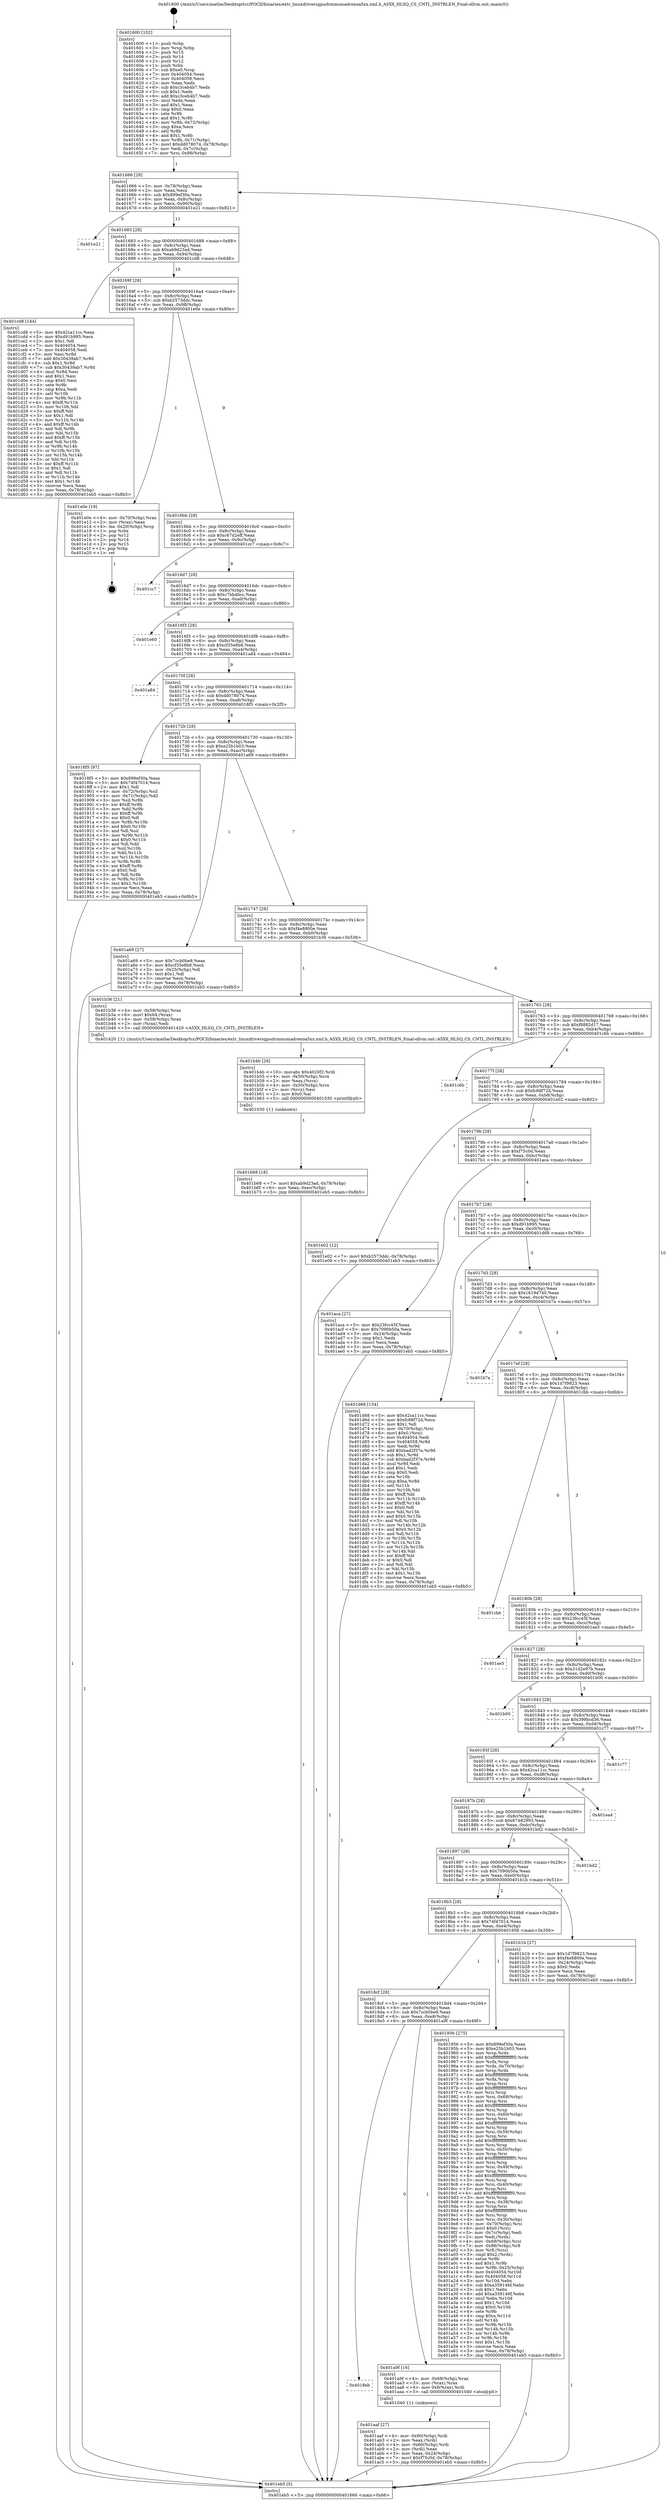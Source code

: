 digraph "0x401600" {
  label = "0x401600 (/mnt/c/Users/mathe/Desktop/tcc/POCII/binaries/extr_linuxdriversgpudrmmsmadrenoa5xx.xml.h_A5XX_HLSQ_CS_CNTL_INSTRLEN_Final-ollvm.out::main(0))"
  labelloc = "t"
  node[shape=record]

  Entry [label="",width=0.3,height=0.3,shape=circle,fillcolor=black,style=filled]
  "0x401666" [label="{
     0x401666 [29]\l
     | [instrs]\l
     &nbsp;&nbsp;0x401666 \<+3\>: mov -0x78(%rbp),%eax\l
     &nbsp;&nbsp;0x401669 \<+2\>: mov %eax,%ecx\l
     &nbsp;&nbsp;0x40166b \<+6\>: sub $0x899ef30a,%ecx\l
     &nbsp;&nbsp;0x401671 \<+6\>: mov %eax,-0x8c(%rbp)\l
     &nbsp;&nbsp;0x401677 \<+6\>: mov %ecx,-0x90(%rbp)\l
     &nbsp;&nbsp;0x40167d \<+6\>: je 0000000000401e21 \<main+0x821\>\l
  }"]
  "0x401e21" [label="{
     0x401e21\l
  }", style=dashed]
  "0x401683" [label="{
     0x401683 [28]\l
     | [instrs]\l
     &nbsp;&nbsp;0x401683 \<+5\>: jmp 0000000000401688 \<main+0x88\>\l
     &nbsp;&nbsp;0x401688 \<+6\>: mov -0x8c(%rbp),%eax\l
     &nbsp;&nbsp;0x40168e \<+5\>: sub $0xab9d23ad,%eax\l
     &nbsp;&nbsp;0x401693 \<+6\>: mov %eax,-0x94(%rbp)\l
     &nbsp;&nbsp;0x401699 \<+6\>: je 0000000000401cd8 \<main+0x6d8\>\l
  }"]
  Exit [label="",width=0.3,height=0.3,shape=circle,fillcolor=black,style=filled,peripheries=2]
  "0x401cd8" [label="{
     0x401cd8 [144]\l
     | [instrs]\l
     &nbsp;&nbsp;0x401cd8 \<+5\>: mov $0x42ca11cc,%eax\l
     &nbsp;&nbsp;0x401cdd \<+5\>: mov $0xd91b995,%ecx\l
     &nbsp;&nbsp;0x401ce2 \<+2\>: mov $0x1,%dl\l
     &nbsp;&nbsp;0x401ce4 \<+7\>: mov 0x404054,%esi\l
     &nbsp;&nbsp;0x401ceb \<+7\>: mov 0x404058,%edi\l
     &nbsp;&nbsp;0x401cf2 \<+3\>: mov %esi,%r8d\l
     &nbsp;&nbsp;0x401cf5 \<+7\>: add $0x30439ab7,%r8d\l
     &nbsp;&nbsp;0x401cfc \<+4\>: sub $0x1,%r8d\l
     &nbsp;&nbsp;0x401d00 \<+7\>: sub $0x30439ab7,%r8d\l
     &nbsp;&nbsp;0x401d07 \<+4\>: imul %r8d,%esi\l
     &nbsp;&nbsp;0x401d0b \<+3\>: and $0x1,%esi\l
     &nbsp;&nbsp;0x401d0e \<+3\>: cmp $0x0,%esi\l
     &nbsp;&nbsp;0x401d11 \<+4\>: sete %r9b\l
     &nbsp;&nbsp;0x401d15 \<+3\>: cmp $0xa,%edi\l
     &nbsp;&nbsp;0x401d18 \<+4\>: setl %r10b\l
     &nbsp;&nbsp;0x401d1c \<+3\>: mov %r9b,%r11b\l
     &nbsp;&nbsp;0x401d1f \<+4\>: xor $0xff,%r11b\l
     &nbsp;&nbsp;0x401d23 \<+3\>: mov %r10b,%bl\l
     &nbsp;&nbsp;0x401d26 \<+3\>: xor $0xff,%bl\l
     &nbsp;&nbsp;0x401d29 \<+3\>: xor $0x1,%dl\l
     &nbsp;&nbsp;0x401d2c \<+3\>: mov %r11b,%r14b\l
     &nbsp;&nbsp;0x401d2f \<+4\>: and $0xff,%r14b\l
     &nbsp;&nbsp;0x401d33 \<+3\>: and %dl,%r9b\l
     &nbsp;&nbsp;0x401d36 \<+3\>: mov %bl,%r15b\l
     &nbsp;&nbsp;0x401d39 \<+4\>: and $0xff,%r15b\l
     &nbsp;&nbsp;0x401d3d \<+3\>: and %dl,%r10b\l
     &nbsp;&nbsp;0x401d40 \<+3\>: or %r9b,%r14b\l
     &nbsp;&nbsp;0x401d43 \<+3\>: or %r10b,%r15b\l
     &nbsp;&nbsp;0x401d46 \<+3\>: xor %r15b,%r14b\l
     &nbsp;&nbsp;0x401d49 \<+3\>: or %bl,%r11b\l
     &nbsp;&nbsp;0x401d4c \<+4\>: xor $0xff,%r11b\l
     &nbsp;&nbsp;0x401d50 \<+3\>: or $0x1,%dl\l
     &nbsp;&nbsp;0x401d53 \<+3\>: and %dl,%r11b\l
     &nbsp;&nbsp;0x401d56 \<+3\>: or %r11b,%r14b\l
     &nbsp;&nbsp;0x401d59 \<+4\>: test $0x1,%r14b\l
     &nbsp;&nbsp;0x401d5d \<+3\>: cmovne %ecx,%eax\l
     &nbsp;&nbsp;0x401d60 \<+3\>: mov %eax,-0x78(%rbp)\l
     &nbsp;&nbsp;0x401d63 \<+5\>: jmp 0000000000401eb5 \<main+0x8b5\>\l
  }"]
  "0x40169f" [label="{
     0x40169f [28]\l
     | [instrs]\l
     &nbsp;&nbsp;0x40169f \<+5\>: jmp 00000000004016a4 \<main+0xa4\>\l
     &nbsp;&nbsp;0x4016a4 \<+6\>: mov -0x8c(%rbp),%eax\l
     &nbsp;&nbsp;0x4016aa \<+5\>: sub $0xb2573ddc,%eax\l
     &nbsp;&nbsp;0x4016af \<+6\>: mov %eax,-0x98(%rbp)\l
     &nbsp;&nbsp;0x4016b5 \<+6\>: je 0000000000401e0e \<main+0x80e\>\l
  }"]
  "0x401b68" [label="{
     0x401b68 [18]\l
     | [instrs]\l
     &nbsp;&nbsp;0x401b68 \<+7\>: movl $0xab9d23ad,-0x78(%rbp)\l
     &nbsp;&nbsp;0x401b6f \<+6\>: mov %eax,-0xec(%rbp)\l
     &nbsp;&nbsp;0x401b75 \<+5\>: jmp 0000000000401eb5 \<main+0x8b5\>\l
  }"]
  "0x401e0e" [label="{
     0x401e0e [19]\l
     | [instrs]\l
     &nbsp;&nbsp;0x401e0e \<+4\>: mov -0x70(%rbp),%rax\l
     &nbsp;&nbsp;0x401e12 \<+2\>: mov (%rax),%eax\l
     &nbsp;&nbsp;0x401e14 \<+4\>: lea -0x20(%rbp),%rsp\l
     &nbsp;&nbsp;0x401e18 \<+1\>: pop %rbx\l
     &nbsp;&nbsp;0x401e19 \<+2\>: pop %r12\l
     &nbsp;&nbsp;0x401e1b \<+2\>: pop %r14\l
     &nbsp;&nbsp;0x401e1d \<+2\>: pop %r15\l
     &nbsp;&nbsp;0x401e1f \<+1\>: pop %rbp\l
     &nbsp;&nbsp;0x401e20 \<+1\>: ret\l
  }"]
  "0x4016bb" [label="{
     0x4016bb [28]\l
     | [instrs]\l
     &nbsp;&nbsp;0x4016bb \<+5\>: jmp 00000000004016c0 \<main+0xc0\>\l
     &nbsp;&nbsp;0x4016c0 \<+6\>: mov -0x8c(%rbp),%eax\l
     &nbsp;&nbsp;0x4016c6 \<+5\>: sub $0xc67d2eff,%eax\l
     &nbsp;&nbsp;0x4016cb \<+6\>: mov %eax,-0x9c(%rbp)\l
     &nbsp;&nbsp;0x4016d1 \<+6\>: je 0000000000401cc7 \<main+0x6c7\>\l
  }"]
  "0x401b4b" [label="{
     0x401b4b [29]\l
     | [instrs]\l
     &nbsp;&nbsp;0x401b4b \<+10\>: movabs $0x4020f2,%rdi\l
     &nbsp;&nbsp;0x401b55 \<+4\>: mov -0x50(%rbp),%rcx\l
     &nbsp;&nbsp;0x401b59 \<+2\>: mov %eax,(%rcx)\l
     &nbsp;&nbsp;0x401b5b \<+4\>: mov -0x50(%rbp),%rcx\l
     &nbsp;&nbsp;0x401b5f \<+2\>: mov (%rcx),%esi\l
     &nbsp;&nbsp;0x401b61 \<+2\>: mov $0x0,%al\l
     &nbsp;&nbsp;0x401b63 \<+5\>: call 0000000000401030 \<printf@plt\>\l
     | [calls]\l
     &nbsp;&nbsp;0x401030 \{1\} (unknown)\l
  }"]
  "0x401cc7" [label="{
     0x401cc7\l
  }", style=dashed]
  "0x4016d7" [label="{
     0x4016d7 [28]\l
     | [instrs]\l
     &nbsp;&nbsp;0x4016d7 \<+5\>: jmp 00000000004016dc \<main+0xdc\>\l
     &nbsp;&nbsp;0x4016dc \<+6\>: mov -0x8c(%rbp),%eax\l
     &nbsp;&nbsp;0x4016e2 \<+5\>: sub $0xc7bb4bcc,%eax\l
     &nbsp;&nbsp;0x4016e7 \<+6\>: mov %eax,-0xa0(%rbp)\l
     &nbsp;&nbsp;0x4016ed \<+6\>: je 0000000000401e60 \<main+0x860\>\l
  }"]
  "0x401aaf" [label="{
     0x401aaf [27]\l
     | [instrs]\l
     &nbsp;&nbsp;0x401aaf \<+4\>: mov -0x60(%rbp),%rdi\l
     &nbsp;&nbsp;0x401ab3 \<+2\>: mov %eax,(%rdi)\l
     &nbsp;&nbsp;0x401ab5 \<+4\>: mov -0x60(%rbp),%rdi\l
     &nbsp;&nbsp;0x401ab9 \<+2\>: mov (%rdi),%eax\l
     &nbsp;&nbsp;0x401abb \<+3\>: mov %eax,-0x24(%rbp)\l
     &nbsp;&nbsp;0x401abe \<+7\>: movl $0xf75c0d,-0x78(%rbp)\l
     &nbsp;&nbsp;0x401ac5 \<+5\>: jmp 0000000000401eb5 \<main+0x8b5\>\l
  }"]
  "0x401e60" [label="{
     0x401e60\l
  }", style=dashed]
  "0x4016f3" [label="{
     0x4016f3 [28]\l
     | [instrs]\l
     &nbsp;&nbsp;0x4016f3 \<+5\>: jmp 00000000004016f8 \<main+0xf8\>\l
     &nbsp;&nbsp;0x4016f8 \<+6\>: mov -0x8c(%rbp),%eax\l
     &nbsp;&nbsp;0x4016fe \<+5\>: sub $0xcf35e8b8,%eax\l
     &nbsp;&nbsp;0x401703 \<+6\>: mov %eax,-0xa4(%rbp)\l
     &nbsp;&nbsp;0x401709 \<+6\>: je 0000000000401a84 \<main+0x484\>\l
  }"]
  "0x4018eb" [label="{
     0x4018eb\l
  }", style=dashed]
  "0x401a84" [label="{
     0x401a84\l
  }", style=dashed]
  "0x40170f" [label="{
     0x40170f [28]\l
     | [instrs]\l
     &nbsp;&nbsp;0x40170f \<+5\>: jmp 0000000000401714 \<main+0x114\>\l
     &nbsp;&nbsp;0x401714 \<+6\>: mov -0x8c(%rbp),%eax\l
     &nbsp;&nbsp;0x40171a \<+5\>: sub $0xdd078074,%eax\l
     &nbsp;&nbsp;0x40171f \<+6\>: mov %eax,-0xa8(%rbp)\l
     &nbsp;&nbsp;0x401725 \<+6\>: je 00000000004018f5 \<main+0x2f5\>\l
  }"]
  "0x401a9f" [label="{
     0x401a9f [16]\l
     | [instrs]\l
     &nbsp;&nbsp;0x401a9f \<+4\>: mov -0x68(%rbp),%rax\l
     &nbsp;&nbsp;0x401aa3 \<+3\>: mov (%rax),%rax\l
     &nbsp;&nbsp;0x401aa6 \<+4\>: mov 0x8(%rax),%rdi\l
     &nbsp;&nbsp;0x401aaa \<+5\>: call 0000000000401040 \<atoi@plt\>\l
     | [calls]\l
     &nbsp;&nbsp;0x401040 \{1\} (unknown)\l
  }"]
  "0x4018f5" [label="{
     0x4018f5 [97]\l
     | [instrs]\l
     &nbsp;&nbsp;0x4018f5 \<+5\>: mov $0x899ef30a,%eax\l
     &nbsp;&nbsp;0x4018fa \<+5\>: mov $0x74f47014,%ecx\l
     &nbsp;&nbsp;0x4018ff \<+2\>: mov $0x1,%dl\l
     &nbsp;&nbsp;0x401901 \<+4\>: mov -0x72(%rbp),%sil\l
     &nbsp;&nbsp;0x401905 \<+4\>: mov -0x71(%rbp),%dil\l
     &nbsp;&nbsp;0x401909 \<+3\>: mov %sil,%r8b\l
     &nbsp;&nbsp;0x40190c \<+4\>: xor $0xff,%r8b\l
     &nbsp;&nbsp;0x401910 \<+3\>: mov %dil,%r9b\l
     &nbsp;&nbsp;0x401913 \<+4\>: xor $0xff,%r9b\l
     &nbsp;&nbsp;0x401917 \<+3\>: xor $0x0,%dl\l
     &nbsp;&nbsp;0x40191a \<+3\>: mov %r8b,%r10b\l
     &nbsp;&nbsp;0x40191d \<+4\>: and $0x0,%r10b\l
     &nbsp;&nbsp;0x401921 \<+3\>: and %dl,%sil\l
     &nbsp;&nbsp;0x401924 \<+3\>: mov %r9b,%r11b\l
     &nbsp;&nbsp;0x401927 \<+4\>: and $0x0,%r11b\l
     &nbsp;&nbsp;0x40192b \<+3\>: and %dl,%dil\l
     &nbsp;&nbsp;0x40192e \<+3\>: or %sil,%r10b\l
     &nbsp;&nbsp;0x401931 \<+3\>: or %dil,%r11b\l
     &nbsp;&nbsp;0x401934 \<+3\>: xor %r11b,%r10b\l
     &nbsp;&nbsp;0x401937 \<+3\>: or %r9b,%r8b\l
     &nbsp;&nbsp;0x40193a \<+4\>: xor $0xff,%r8b\l
     &nbsp;&nbsp;0x40193e \<+3\>: or $0x0,%dl\l
     &nbsp;&nbsp;0x401941 \<+3\>: and %dl,%r8b\l
     &nbsp;&nbsp;0x401944 \<+3\>: or %r8b,%r10b\l
     &nbsp;&nbsp;0x401947 \<+4\>: test $0x1,%r10b\l
     &nbsp;&nbsp;0x40194b \<+3\>: cmovne %ecx,%eax\l
     &nbsp;&nbsp;0x40194e \<+3\>: mov %eax,-0x78(%rbp)\l
     &nbsp;&nbsp;0x401951 \<+5\>: jmp 0000000000401eb5 \<main+0x8b5\>\l
  }"]
  "0x40172b" [label="{
     0x40172b [28]\l
     | [instrs]\l
     &nbsp;&nbsp;0x40172b \<+5\>: jmp 0000000000401730 \<main+0x130\>\l
     &nbsp;&nbsp;0x401730 \<+6\>: mov -0x8c(%rbp),%eax\l
     &nbsp;&nbsp;0x401736 \<+5\>: sub $0xe25b1b03,%eax\l
     &nbsp;&nbsp;0x40173b \<+6\>: mov %eax,-0xac(%rbp)\l
     &nbsp;&nbsp;0x401741 \<+6\>: je 0000000000401a69 \<main+0x469\>\l
  }"]
  "0x401eb5" [label="{
     0x401eb5 [5]\l
     | [instrs]\l
     &nbsp;&nbsp;0x401eb5 \<+5\>: jmp 0000000000401666 \<main+0x66\>\l
  }"]
  "0x401600" [label="{
     0x401600 [102]\l
     | [instrs]\l
     &nbsp;&nbsp;0x401600 \<+1\>: push %rbp\l
     &nbsp;&nbsp;0x401601 \<+3\>: mov %rsp,%rbp\l
     &nbsp;&nbsp;0x401604 \<+2\>: push %r15\l
     &nbsp;&nbsp;0x401606 \<+2\>: push %r14\l
     &nbsp;&nbsp;0x401608 \<+2\>: push %r12\l
     &nbsp;&nbsp;0x40160a \<+1\>: push %rbx\l
     &nbsp;&nbsp;0x40160b \<+7\>: sub $0xe0,%rsp\l
     &nbsp;&nbsp;0x401612 \<+7\>: mov 0x404054,%eax\l
     &nbsp;&nbsp;0x401619 \<+7\>: mov 0x404058,%ecx\l
     &nbsp;&nbsp;0x401620 \<+2\>: mov %eax,%edx\l
     &nbsp;&nbsp;0x401622 \<+6\>: sub $0xc3ceb4b7,%edx\l
     &nbsp;&nbsp;0x401628 \<+3\>: sub $0x1,%edx\l
     &nbsp;&nbsp;0x40162b \<+6\>: add $0xc3ceb4b7,%edx\l
     &nbsp;&nbsp;0x401631 \<+3\>: imul %edx,%eax\l
     &nbsp;&nbsp;0x401634 \<+3\>: and $0x1,%eax\l
     &nbsp;&nbsp;0x401637 \<+3\>: cmp $0x0,%eax\l
     &nbsp;&nbsp;0x40163a \<+4\>: sete %r8b\l
     &nbsp;&nbsp;0x40163e \<+4\>: and $0x1,%r8b\l
     &nbsp;&nbsp;0x401642 \<+4\>: mov %r8b,-0x72(%rbp)\l
     &nbsp;&nbsp;0x401646 \<+3\>: cmp $0xa,%ecx\l
     &nbsp;&nbsp;0x401649 \<+4\>: setl %r8b\l
     &nbsp;&nbsp;0x40164d \<+4\>: and $0x1,%r8b\l
     &nbsp;&nbsp;0x401651 \<+4\>: mov %r8b,-0x71(%rbp)\l
     &nbsp;&nbsp;0x401655 \<+7\>: movl $0xdd078074,-0x78(%rbp)\l
     &nbsp;&nbsp;0x40165c \<+3\>: mov %edi,-0x7c(%rbp)\l
     &nbsp;&nbsp;0x40165f \<+7\>: mov %rsi,-0x88(%rbp)\l
  }"]
  "0x4018cf" [label="{
     0x4018cf [28]\l
     | [instrs]\l
     &nbsp;&nbsp;0x4018cf \<+5\>: jmp 00000000004018d4 \<main+0x2d4\>\l
     &nbsp;&nbsp;0x4018d4 \<+6\>: mov -0x8c(%rbp),%eax\l
     &nbsp;&nbsp;0x4018da \<+5\>: sub $0x7ccb0be8,%eax\l
     &nbsp;&nbsp;0x4018df \<+6\>: mov %eax,-0xe8(%rbp)\l
     &nbsp;&nbsp;0x4018e5 \<+6\>: je 0000000000401a9f \<main+0x49f\>\l
  }"]
  "0x401a69" [label="{
     0x401a69 [27]\l
     | [instrs]\l
     &nbsp;&nbsp;0x401a69 \<+5\>: mov $0x7ccb0be8,%eax\l
     &nbsp;&nbsp;0x401a6e \<+5\>: mov $0xcf35e8b8,%ecx\l
     &nbsp;&nbsp;0x401a73 \<+3\>: mov -0x25(%rbp),%dl\l
     &nbsp;&nbsp;0x401a76 \<+3\>: test $0x1,%dl\l
     &nbsp;&nbsp;0x401a79 \<+3\>: cmovne %ecx,%eax\l
     &nbsp;&nbsp;0x401a7c \<+3\>: mov %eax,-0x78(%rbp)\l
     &nbsp;&nbsp;0x401a7f \<+5\>: jmp 0000000000401eb5 \<main+0x8b5\>\l
  }"]
  "0x401747" [label="{
     0x401747 [28]\l
     | [instrs]\l
     &nbsp;&nbsp;0x401747 \<+5\>: jmp 000000000040174c \<main+0x14c\>\l
     &nbsp;&nbsp;0x40174c \<+6\>: mov -0x8c(%rbp),%eax\l
     &nbsp;&nbsp;0x401752 \<+5\>: sub $0xf4e8800e,%eax\l
     &nbsp;&nbsp;0x401757 \<+6\>: mov %eax,-0xb0(%rbp)\l
     &nbsp;&nbsp;0x40175d \<+6\>: je 0000000000401b36 \<main+0x536\>\l
  }"]
  "0x401956" [label="{
     0x401956 [275]\l
     | [instrs]\l
     &nbsp;&nbsp;0x401956 \<+5\>: mov $0x899ef30a,%eax\l
     &nbsp;&nbsp;0x40195b \<+5\>: mov $0xe25b1b03,%ecx\l
     &nbsp;&nbsp;0x401960 \<+3\>: mov %rsp,%rdx\l
     &nbsp;&nbsp;0x401963 \<+4\>: add $0xfffffffffffffff0,%rdx\l
     &nbsp;&nbsp;0x401967 \<+3\>: mov %rdx,%rsp\l
     &nbsp;&nbsp;0x40196a \<+4\>: mov %rdx,-0x70(%rbp)\l
     &nbsp;&nbsp;0x40196e \<+3\>: mov %rsp,%rdx\l
     &nbsp;&nbsp;0x401971 \<+4\>: add $0xfffffffffffffff0,%rdx\l
     &nbsp;&nbsp;0x401975 \<+3\>: mov %rdx,%rsp\l
     &nbsp;&nbsp;0x401978 \<+3\>: mov %rsp,%rsi\l
     &nbsp;&nbsp;0x40197b \<+4\>: add $0xfffffffffffffff0,%rsi\l
     &nbsp;&nbsp;0x40197f \<+3\>: mov %rsi,%rsp\l
     &nbsp;&nbsp;0x401982 \<+4\>: mov %rsi,-0x68(%rbp)\l
     &nbsp;&nbsp;0x401986 \<+3\>: mov %rsp,%rsi\l
     &nbsp;&nbsp;0x401989 \<+4\>: add $0xfffffffffffffff0,%rsi\l
     &nbsp;&nbsp;0x40198d \<+3\>: mov %rsi,%rsp\l
     &nbsp;&nbsp;0x401990 \<+4\>: mov %rsi,-0x60(%rbp)\l
     &nbsp;&nbsp;0x401994 \<+3\>: mov %rsp,%rsi\l
     &nbsp;&nbsp;0x401997 \<+4\>: add $0xfffffffffffffff0,%rsi\l
     &nbsp;&nbsp;0x40199b \<+3\>: mov %rsi,%rsp\l
     &nbsp;&nbsp;0x40199e \<+4\>: mov %rsi,-0x58(%rbp)\l
     &nbsp;&nbsp;0x4019a2 \<+3\>: mov %rsp,%rsi\l
     &nbsp;&nbsp;0x4019a5 \<+4\>: add $0xfffffffffffffff0,%rsi\l
     &nbsp;&nbsp;0x4019a9 \<+3\>: mov %rsi,%rsp\l
     &nbsp;&nbsp;0x4019ac \<+4\>: mov %rsi,-0x50(%rbp)\l
     &nbsp;&nbsp;0x4019b0 \<+3\>: mov %rsp,%rsi\l
     &nbsp;&nbsp;0x4019b3 \<+4\>: add $0xfffffffffffffff0,%rsi\l
     &nbsp;&nbsp;0x4019b7 \<+3\>: mov %rsi,%rsp\l
     &nbsp;&nbsp;0x4019ba \<+4\>: mov %rsi,-0x48(%rbp)\l
     &nbsp;&nbsp;0x4019be \<+3\>: mov %rsp,%rsi\l
     &nbsp;&nbsp;0x4019c1 \<+4\>: add $0xfffffffffffffff0,%rsi\l
     &nbsp;&nbsp;0x4019c5 \<+3\>: mov %rsi,%rsp\l
     &nbsp;&nbsp;0x4019c8 \<+4\>: mov %rsi,-0x40(%rbp)\l
     &nbsp;&nbsp;0x4019cc \<+3\>: mov %rsp,%rsi\l
     &nbsp;&nbsp;0x4019cf \<+4\>: add $0xfffffffffffffff0,%rsi\l
     &nbsp;&nbsp;0x4019d3 \<+3\>: mov %rsi,%rsp\l
     &nbsp;&nbsp;0x4019d6 \<+4\>: mov %rsi,-0x38(%rbp)\l
     &nbsp;&nbsp;0x4019da \<+3\>: mov %rsp,%rsi\l
     &nbsp;&nbsp;0x4019dd \<+4\>: add $0xfffffffffffffff0,%rsi\l
     &nbsp;&nbsp;0x4019e1 \<+3\>: mov %rsi,%rsp\l
     &nbsp;&nbsp;0x4019e4 \<+4\>: mov %rsi,-0x30(%rbp)\l
     &nbsp;&nbsp;0x4019e8 \<+4\>: mov -0x70(%rbp),%rsi\l
     &nbsp;&nbsp;0x4019ec \<+6\>: movl $0x0,(%rsi)\l
     &nbsp;&nbsp;0x4019f2 \<+3\>: mov -0x7c(%rbp),%edi\l
     &nbsp;&nbsp;0x4019f5 \<+2\>: mov %edi,(%rdx)\l
     &nbsp;&nbsp;0x4019f7 \<+4\>: mov -0x68(%rbp),%rsi\l
     &nbsp;&nbsp;0x4019fb \<+7\>: mov -0x88(%rbp),%r8\l
     &nbsp;&nbsp;0x401a02 \<+3\>: mov %r8,(%rsi)\l
     &nbsp;&nbsp;0x401a05 \<+3\>: cmpl $0x2,(%rdx)\l
     &nbsp;&nbsp;0x401a08 \<+4\>: setne %r9b\l
     &nbsp;&nbsp;0x401a0c \<+4\>: and $0x1,%r9b\l
     &nbsp;&nbsp;0x401a10 \<+4\>: mov %r9b,-0x25(%rbp)\l
     &nbsp;&nbsp;0x401a14 \<+8\>: mov 0x404054,%r10d\l
     &nbsp;&nbsp;0x401a1c \<+8\>: mov 0x404058,%r11d\l
     &nbsp;&nbsp;0x401a24 \<+3\>: mov %r10d,%ebx\l
     &nbsp;&nbsp;0x401a27 \<+6\>: sub $0xa359146f,%ebx\l
     &nbsp;&nbsp;0x401a2d \<+3\>: sub $0x1,%ebx\l
     &nbsp;&nbsp;0x401a30 \<+6\>: add $0xa359146f,%ebx\l
     &nbsp;&nbsp;0x401a36 \<+4\>: imul %ebx,%r10d\l
     &nbsp;&nbsp;0x401a3a \<+4\>: and $0x1,%r10d\l
     &nbsp;&nbsp;0x401a3e \<+4\>: cmp $0x0,%r10d\l
     &nbsp;&nbsp;0x401a42 \<+4\>: sete %r9b\l
     &nbsp;&nbsp;0x401a46 \<+4\>: cmp $0xa,%r11d\l
     &nbsp;&nbsp;0x401a4a \<+4\>: setl %r14b\l
     &nbsp;&nbsp;0x401a4e \<+3\>: mov %r9b,%r15b\l
     &nbsp;&nbsp;0x401a51 \<+3\>: and %r14b,%r15b\l
     &nbsp;&nbsp;0x401a54 \<+3\>: xor %r14b,%r9b\l
     &nbsp;&nbsp;0x401a57 \<+3\>: or %r9b,%r15b\l
     &nbsp;&nbsp;0x401a5a \<+4\>: test $0x1,%r15b\l
     &nbsp;&nbsp;0x401a5e \<+3\>: cmovne %ecx,%eax\l
     &nbsp;&nbsp;0x401a61 \<+3\>: mov %eax,-0x78(%rbp)\l
     &nbsp;&nbsp;0x401a64 \<+5\>: jmp 0000000000401eb5 \<main+0x8b5\>\l
  }"]
  "0x401b36" [label="{
     0x401b36 [21]\l
     | [instrs]\l
     &nbsp;&nbsp;0x401b36 \<+4\>: mov -0x58(%rbp),%rax\l
     &nbsp;&nbsp;0x401b3a \<+6\>: movl $0x64,(%rax)\l
     &nbsp;&nbsp;0x401b40 \<+4\>: mov -0x58(%rbp),%rax\l
     &nbsp;&nbsp;0x401b44 \<+2\>: mov (%rax),%edi\l
     &nbsp;&nbsp;0x401b46 \<+5\>: call 0000000000401420 \<A5XX_HLSQ_CS_CNTL_INSTRLEN\>\l
     | [calls]\l
     &nbsp;&nbsp;0x401420 \{1\} (/mnt/c/Users/mathe/Desktop/tcc/POCII/binaries/extr_linuxdriversgpudrmmsmadrenoa5xx.xml.h_A5XX_HLSQ_CS_CNTL_INSTRLEN_Final-ollvm.out::A5XX_HLSQ_CS_CNTL_INSTRLEN)\l
  }"]
  "0x401763" [label="{
     0x401763 [28]\l
     | [instrs]\l
     &nbsp;&nbsp;0x401763 \<+5\>: jmp 0000000000401768 \<main+0x168\>\l
     &nbsp;&nbsp;0x401768 \<+6\>: mov -0x8c(%rbp),%eax\l
     &nbsp;&nbsp;0x40176e \<+5\>: sub $0xf8882d17,%eax\l
     &nbsp;&nbsp;0x401773 \<+6\>: mov %eax,-0xb4(%rbp)\l
     &nbsp;&nbsp;0x401779 \<+6\>: je 0000000000401c6b \<main+0x66b\>\l
  }"]
  "0x4018b3" [label="{
     0x4018b3 [28]\l
     | [instrs]\l
     &nbsp;&nbsp;0x4018b3 \<+5\>: jmp 00000000004018b8 \<main+0x2b8\>\l
     &nbsp;&nbsp;0x4018b8 \<+6\>: mov -0x8c(%rbp),%eax\l
     &nbsp;&nbsp;0x4018be \<+5\>: sub $0x74f47014,%eax\l
     &nbsp;&nbsp;0x4018c3 \<+6\>: mov %eax,-0xe4(%rbp)\l
     &nbsp;&nbsp;0x4018c9 \<+6\>: je 0000000000401956 \<main+0x356\>\l
  }"]
  "0x401c6b" [label="{
     0x401c6b\l
  }", style=dashed]
  "0x40177f" [label="{
     0x40177f [28]\l
     | [instrs]\l
     &nbsp;&nbsp;0x40177f \<+5\>: jmp 0000000000401784 \<main+0x184\>\l
     &nbsp;&nbsp;0x401784 \<+6\>: mov -0x8c(%rbp),%eax\l
     &nbsp;&nbsp;0x40178a \<+5\>: sub $0xfc88f72d,%eax\l
     &nbsp;&nbsp;0x40178f \<+6\>: mov %eax,-0xb8(%rbp)\l
     &nbsp;&nbsp;0x401795 \<+6\>: je 0000000000401e02 \<main+0x802\>\l
  }"]
  "0x401b1b" [label="{
     0x401b1b [27]\l
     | [instrs]\l
     &nbsp;&nbsp;0x401b1b \<+5\>: mov $0x1d7f9823,%eax\l
     &nbsp;&nbsp;0x401b20 \<+5\>: mov $0xf4e8800e,%ecx\l
     &nbsp;&nbsp;0x401b25 \<+3\>: mov -0x24(%rbp),%edx\l
     &nbsp;&nbsp;0x401b28 \<+3\>: cmp $0x0,%edx\l
     &nbsp;&nbsp;0x401b2b \<+3\>: cmove %ecx,%eax\l
     &nbsp;&nbsp;0x401b2e \<+3\>: mov %eax,-0x78(%rbp)\l
     &nbsp;&nbsp;0x401b31 \<+5\>: jmp 0000000000401eb5 \<main+0x8b5\>\l
  }"]
  "0x401e02" [label="{
     0x401e02 [12]\l
     | [instrs]\l
     &nbsp;&nbsp;0x401e02 \<+7\>: movl $0xb2573ddc,-0x78(%rbp)\l
     &nbsp;&nbsp;0x401e09 \<+5\>: jmp 0000000000401eb5 \<main+0x8b5\>\l
  }"]
  "0x40179b" [label="{
     0x40179b [28]\l
     | [instrs]\l
     &nbsp;&nbsp;0x40179b \<+5\>: jmp 00000000004017a0 \<main+0x1a0\>\l
     &nbsp;&nbsp;0x4017a0 \<+6\>: mov -0x8c(%rbp),%eax\l
     &nbsp;&nbsp;0x4017a6 \<+5\>: sub $0xf75c0d,%eax\l
     &nbsp;&nbsp;0x4017ab \<+6\>: mov %eax,-0xbc(%rbp)\l
     &nbsp;&nbsp;0x4017b1 \<+6\>: je 0000000000401aca \<main+0x4ca\>\l
  }"]
  "0x401897" [label="{
     0x401897 [28]\l
     | [instrs]\l
     &nbsp;&nbsp;0x401897 \<+5\>: jmp 000000000040189c \<main+0x29c\>\l
     &nbsp;&nbsp;0x40189c \<+6\>: mov -0x8c(%rbp),%eax\l
     &nbsp;&nbsp;0x4018a2 \<+5\>: sub $0x7090b50a,%eax\l
     &nbsp;&nbsp;0x4018a7 \<+6\>: mov %eax,-0xe0(%rbp)\l
     &nbsp;&nbsp;0x4018ad \<+6\>: je 0000000000401b1b \<main+0x51b\>\l
  }"]
  "0x401aca" [label="{
     0x401aca [27]\l
     | [instrs]\l
     &nbsp;&nbsp;0x401aca \<+5\>: mov $0x23fcc45f,%eax\l
     &nbsp;&nbsp;0x401acf \<+5\>: mov $0x7090b50a,%ecx\l
     &nbsp;&nbsp;0x401ad4 \<+3\>: mov -0x24(%rbp),%edx\l
     &nbsp;&nbsp;0x401ad7 \<+3\>: cmp $0x1,%edx\l
     &nbsp;&nbsp;0x401ada \<+3\>: cmovl %ecx,%eax\l
     &nbsp;&nbsp;0x401add \<+3\>: mov %eax,-0x78(%rbp)\l
     &nbsp;&nbsp;0x401ae0 \<+5\>: jmp 0000000000401eb5 \<main+0x8b5\>\l
  }"]
  "0x4017b7" [label="{
     0x4017b7 [28]\l
     | [instrs]\l
     &nbsp;&nbsp;0x4017b7 \<+5\>: jmp 00000000004017bc \<main+0x1bc\>\l
     &nbsp;&nbsp;0x4017bc \<+6\>: mov -0x8c(%rbp),%eax\l
     &nbsp;&nbsp;0x4017c2 \<+5\>: sub $0xd91b995,%eax\l
     &nbsp;&nbsp;0x4017c7 \<+6\>: mov %eax,-0xc0(%rbp)\l
     &nbsp;&nbsp;0x4017cd \<+6\>: je 0000000000401d68 \<main+0x768\>\l
  }"]
  "0x401bd2" [label="{
     0x401bd2\l
  }", style=dashed]
  "0x401d68" [label="{
     0x401d68 [154]\l
     | [instrs]\l
     &nbsp;&nbsp;0x401d68 \<+5\>: mov $0x42ca11cc,%eax\l
     &nbsp;&nbsp;0x401d6d \<+5\>: mov $0xfc88f72d,%ecx\l
     &nbsp;&nbsp;0x401d72 \<+2\>: mov $0x1,%dl\l
     &nbsp;&nbsp;0x401d74 \<+4\>: mov -0x70(%rbp),%rsi\l
     &nbsp;&nbsp;0x401d78 \<+6\>: movl $0x0,(%rsi)\l
     &nbsp;&nbsp;0x401d7e \<+7\>: mov 0x404054,%edi\l
     &nbsp;&nbsp;0x401d85 \<+8\>: mov 0x404058,%r8d\l
     &nbsp;&nbsp;0x401d8d \<+3\>: mov %edi,%r9d\l
     &nbsp;&nbsp;0x401d90 \<+7\>: add $0xbad2f37e,%r9d\l
     &nbsp;&nbsp;0x401d97 \<+4\>: sub $0x1,%r9d\l
     &nbsp;&nbsp;0x401d9b \<+7\>: sub $0xbad2f37e,%r9d\l
     &nbsp;&nbsp;0x401da2 \<+4\>: imul %r9d,%edi\l
     &nbsp;&nbsp;0x401da6 \<+3\>: and $0x1,%edi\l
     &nbsp;&nbsp;0x401da9 \<+3\>: cmp $0x0,%edi\l
     &nbsp;&nbsp;0x401dac \<+4\>: sete %r10b\l
     &nbsp;&nbsp;0x401db0 \<+4\>: cmp $0xa,%r8d\l
     &nbsp;&nbsp;0x401db4 \<+4\>: setl %r11b\l
     &nbsp;&nbsp;0x401db8 \<+3\>: mov %r10b,%bl\l
     &nbsp;&nbsp;0x401dbb \<+3\>: xor $0xff,%bl\l
     &nbsp;&nbsp;0x401dbe \<+3\>: mov %r11b,%r14b\l
     &nbsp;&nbsp;0x401dc1 \<+4\>: xor $0xff,%r14b\l
     &nbsp;&nbsp;0x401dc5 \<+3\>: xor $0x0,%dl\l
     &nbsp;&nbsp;0x401dc8 \<+3\>: mov %bl,%r15b\l
     &nbsp;&nbsp;0x401dcb \<+4\>: and $0x0,%r15b\l
     &nbsp;&nbsp;0x401dcf \<+3\>: and %dl,%r10b\l
     &nbsp;&nbsp;0x401dd2 \<+3\>: mov %r14b,%r12b\l
     &nbsp;&nbsp;0x401dd5 \<+4\>: and $0x0,%r12b\l
     &nbsp;&nbsp;0x401dd9 \<+3\>: and %dl,%r11b\l
     &nbsp;&nbsp;0x401ddc \<+3\>: or %r10b,%r15b\l
     &nbsp;&nbsp;0x401ddf \<+3\>: or %r11b,%r12b\l
     &nbsp;&nbsp;0x401de2 \<+3\>: xor %r12b,%r15b\l
     &nbsp;&nbsp;0x401de5 \<+3\>: or %r14b,%bl\l
     &nbsp;&nbsp;0x401de8 \<+3\>: xor $0xff,%bl\l
     &nbsp;&nbsp;0x401deb \<+3\>: or $0x0,%dl\l
     &nbsp;&nbsp;0x401dee \<+2\>: and %dl,%bl\l
     &nbsp;&nbsp;0x401df0 \<+3\>: or %bl,%r15b\l
     &nbsp;&nbsp;0x401df3 \<+4\>: test $0x1,%r15b\l
     &nbsp;&nbsp;0x401df7 \<+3\>: cmovne %ecx,%eax\l
     &nbsp;&nbsp;0x401dfa \<+3\>: mov %eax,-0x78(%rbp)\l
     &nbsp;&nbsp;0x401dfd \<+5\>: jmp 0000000000401eb5 \<main+0x8b5\>\l
  }"]
  "0x4017d3" [label="{
     0x4017d3 [28]\l
     | [instrs]\l
     &nbsp;&nbsp;0x4017d3 \<+5\>: jmp 00000000004017d8 \<main+0x1d8\>\l
     &nbsp;&nbsp;0x4017d8 \<+6\>: mov -0x8c(%rbp),%eax\l
     &nbsp;&nbsp;0x4017de \<+5\>: sub $0x1619d740,%eax\l
     &nbsp;&nbsp;0x4017e3 \<+6\>: mov %eax,-0xc4(%rbp)\l
     &nbsp;&nbsp;0x4017e9 \<+6\>: je 0000000000401b7a \<main+0x57a\>\l
  }"]
  "0x40187b" [label="{
     0x40187b [28]\l
     | [instrs]\l
     &nbsp;&nbsp;0x40187b \<+5\>: jmp 0000000000401880 \<main+0x280\>\l
     &nbsp;&nbsp;0x401880 \<+6\>: mov -0x8c(%rbp),%eax\l
     &nbsp;&nbsp;0x401886 \<+5\>: sub $0x67482993,%eax\l
     &nbsp;&nbsp;0x40188b \<+6\>: mov %eax,-0xdc(%rbp)\l
     &nbsp;&nbsp;0x401891 \<+6\>: je 0000000000401bd2 \<main+0x5d2\>\l
  }"]
  "0x401b7a" [label="{
     0x401b7a\l
  }", style=dashed]
  "0x4017ef" [label="{
     0x4017ef [28]\l
     | [instrs]\l
     &nbsp;&nbsp;0x4017ef \<+5\>: jmp 00000000004017f4 \<main+0x1f4\>\l
     &nbsp;&nbsp;0x4017f4 \<+6\>: mov -0x8c(%rbp),%eax\l
     &nbsp;&nbsp;0x4017fa \<+5\>: sub $0x1d7f9823,%eax\l
     &nbsp;&nbsp;0x4017ff \<+6\>: mov %eax,-0xc8(%rbp)\l
     &nbsp;&nbsp;0x401805 \<+6\>: je 0000000000401cbb \<main+0x6bb\>\l
  }"]
  "0x401ea4" [label="{
     0x401ea4\l
  }", style=dashed]
  "0x401cbb" [label="{
     0x401cbb\l
  }", style=dashed]
  "0x40180b" [label="{
     0x40180b [28]\l
     | [instrs]\l
     &nbsp;&nbsp;0x40180b \<+5\>: jmp 0000000000401810 \<main+0x210\>\l
     &nbsp;&nbsp;0x401810 \<+6\>: mov -0x8c(%rbp),%eax\l
     &nbsp;&nbsp;0x401816 \<+5\>: sub $0x23fcc45f,%eax\l
     &nbsp;&nbsp;0x40181b \<+6\>: mov %eax,-0xcc(%rbp)\l
     &nbsp;&nbsp;0x401821 \<+6\>: je 0000000000401ae5 \<main+0x4e5\>\l
  }"]
  "0x40185f" [label="{
     0x40185f [28]\l
     | [instrs]\l
     &nbsp;&nbsp;0x40185f \<+5\>: jmp 0000000000401864 \<main+0x264\>\l
     &nbsp;&nbsp;0x401864 \<+6\>: mov -0x8c(%rbp),%eax\l
     &nbsp;&nbsp;0x40186a \<+5\>: sub $0x42ca11cc,%eax\l
     &nbsp;&nbsp;0x40186f \<+6\>: mov %eax,-0xd8(%rbp)\l
     &nbsp;&nbsp;0x401875 \<+6\>: je 0000000000401ea4 \<main+0x8a4\>\l
  }"]
  "0x401ae5" [label="{
     0x401ae5\l
  }", style=dashed]
  "0x401827" [label="{
     0x401827 [28]\l
     | [instrs]\l
     &nbsp;&nbsp;0x401827 \<+5\>: jmp 000000000040182c \<main+0x22c\>\l
     &nbsp;&nbsp;0x40182c \<+6\>: mov -0x8c(%rbp),%eax\l
     &nbsp;&nbsp;0x401832 \<+5\>: sub $0x31d2e97b,%eax\l
     &nbsp;&nbsp;0x401837 \<+6\>: mov %eax,-0xd0(%rbp)\l
     &nbsp;&nbsp;0x40183d \<+6\>: je 0000000000401b00 \<main+0x500\>\l
  }"]
  "0x401c77" [label="{
     0x401c77\l
  }", style=dashed]
  "0x401b00" [label="{
     0x401b00\l
  }", style=dashed]
  "0x401843" [label="{
     0x401843 [28]\l
     | [instrs]\l
     &nbsp;&nbsp;0x401843 \<+5\>: jmp 0000000000401848 \<main+0x248\>\l
     &nbsp;&nbsp;0x401848 \<+6\>: mov -0x8c(%rbp),%eax\l
     &nbsp;&nbsp;0x40184e \<+5\>: sub $0x399bcd36,%eax\l
     &nbsp;&nbsp;0x401853 \<+6\>: mov %eax,-0xd4(%rbp)\l
     &nbsp;&nbsp;0x401859 \<+6\>: je 0000000000401c77 \<main+0x677\>\l
  }"]
  Entry -> "0x401600" [label=" 1"]
  "0x401666" -> "0x401e21" [label=" 0"]
  "0x401666" -> "0x401683" [label=" 11"]
  "0x401e0e" -> Exit [label=" 1"]
  "0x401683" -> "0x401cd8" [label=" 1"]
  "0x401683" -> "0x40169f" [label=" 10"]
  "0x401e02" -> "0x401eb5" [label=" 1"]
  "0x40169f" -> "0x401e0e" [label=" 1"]
  "0x40169f" -> "0x4016bb" [label=" 9"]
  "0x401d68" -> "0x401eb5" [label=" 1"]
  "0x4016bb" -> "0x401cc7" [label=" 0"]
  "0x4016bb" -> "0x4016d7" [label=" 9"]
  "0x401cd8" -> "0x401eb5" [label=" 1"]
  "0x4016d7" -> "0x401e60" [label=" 0"]
  "0x4016d7" -> "0x4016f3" [label=" 9"]
  "0x401b68" -> "0x401eb5" [label=" 1"]
  "0x4016f3" -> "0x401a84" [label=" 0"]
  "0x4016f3" -> "0x40170f" [label=" 9"]
  "0x401b4b" -> "0x401b68" [label=" 1"]
  "0x40170f" -> "0x4018f5" [label=" 1"]
  "0x40170f" -> "0x40172b" [label=" 8"]
  "0x4018f5" -> "0x401eb5" [label=" 1"]
  "0x401600" -> "0x401666" [label=" 1"]
  "0x401eb5" -> "0x401666" [label=" 10"]
  "0x401b36" -> "0x401b4b" [label=" 1"]
  "0x40172b" -> "0x401a69" [label=" 1"]
  "0x40172b" -> "0x401747" [label=" 7"]
  "0x401aaf" -> "0x401eb5" [label=" 1"]
  "0x401747" -> "0x401b36" [label=" 1"]
  "0x401747" -> "0x401763" [label=" 6"]
  "0x401a9f" -> "0x401aaf" [label=" 1"]
  "0x401763" -> "0x401c6b" [label=" 0"]
  "0x401763" -> "0x40177f" [label=" 6"]
  "0x4018cf" -> "0x401a9f" [label=" 1"]
  "0x40177f" -> "0x401e02" [label=" 1"]
  "0x40177f" -> "0x40179b" [label=" 5"]
  "0x401b1b" -> "0x401eb5" [label=" 1"]
  "0x40179b" -> "0x401aca" [label=" 1"]
  "0x40179b" -> "0x4017b7" [label=" 4"]
  "0x401956" -> "0x401eb5" [label=" 1"]
  "0x4017b7" -> "0x401d68" [label=" 1"]
  "0x4017b7" -> "0x4017d3" [label=" 3"]
  "0x401aca" -> "0x401eb5" [label=" 1"]
  "0x4017d3" -> "0x401b7a" [label=" 0"]
  "0x4017d3" -> "0x4017ef" [label=" 3"]
  "0x4018b3" -> "0x401956" [label=" 1"]
  "0x4017ef" -> "0x401cbb" [label=" 0"]
  "0x4017ef" -> "0x40180b" [label=" 3"]
  "0x4018cf" -> "0x4018eb" [label=" 0"]
  "0x40180b" -> "0x401ae5" [label=" 0"]
  "0x40180b" -> "0x401827" [label=" 3"]
  "0x401897" -> "0x401b1b" [label=" 1"]
  "0x401827" -> "0x401b00" [label=" 0"]
  "0x401827" -> "0x401843" [label=" 3"]
  "0x401a69" -> "0x401eb5" [label=" 1"]
  "0x401843" -> "0x401c77" [label=" 0"]
  "0x401843" -> "0x40185f" [label=" 3"]
  "0x401897" -> "0x4018b3" [label=" 2"]
  "0x40185f" -> "0x401ea4" [label=" 0"]
  "0x40185f" -> "0x40187b" [label=" 3"]
  "0x4018b3" -> "0x4018cf" [label=" 1"]
  "0x40187b" -> "0x401bd2" [label=" 0"]
  "0x40187b" -> "0x401897" [label=" 3"]
}
